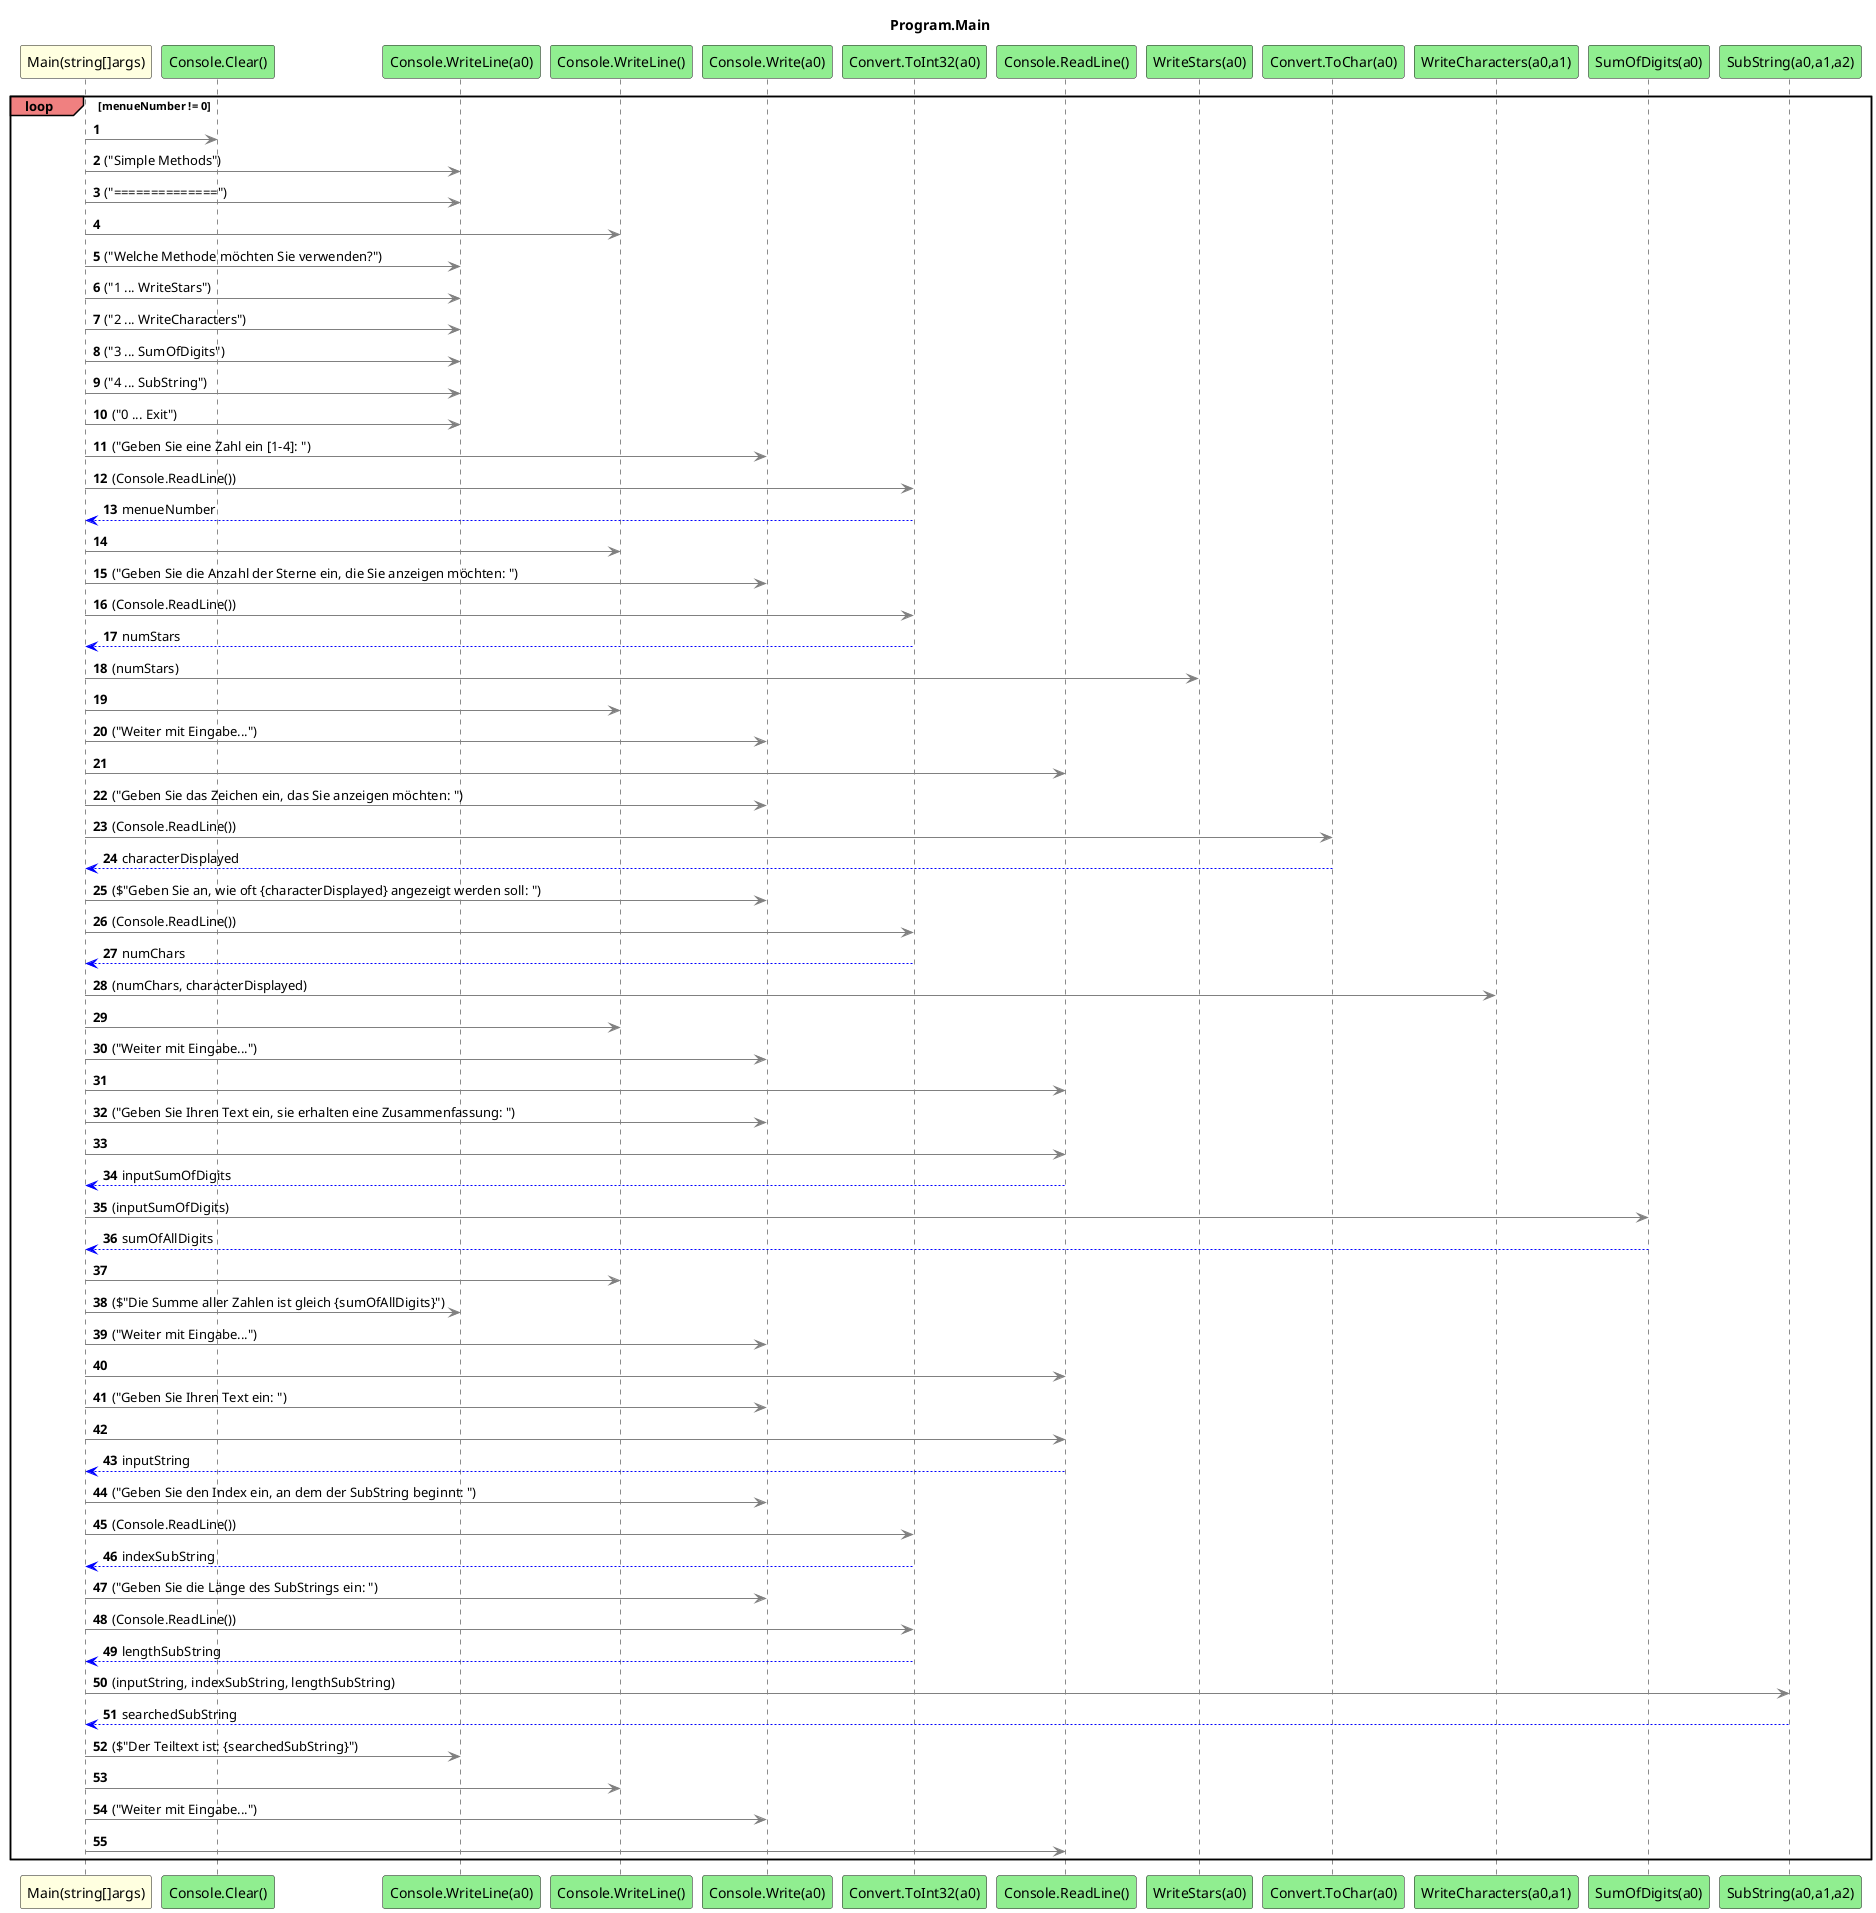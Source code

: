 @startuml Program.Main
title Program.Main
participant "Main(string[]args)" as Main_p0 #LightYellow
participant "Console.Clear()" as Console_Clear #LightGreen
participant "Console.WriteLine(a0)" as Console_WriteLine_a0 #LightGreen
participant "Console.WriteLine()" as Console_WriteLine #LightGreen
participant "Console.Write(a0)" as Console_Write_a0 #LightGreen
participant "Convert.ToInt32(a0)" as Convert_ToInt32_a0 #LightGreen
participant "Console.ReadLine()" as Console_ReadLine #LightGreen
participant "WriteStars(a0)" as WriteStars_a0 #LightGreen
participant "Convert.ToChar(a0)" as Convert_ToChar_a0 #LightGreen
participant "WriteCharacters(a0,a1)" as WriteCharacters_a0_a1 #LightGreen
participant "SumOfDigits(a0)" as SumOfDigits_a0 #LightGreen
participant "SubString(a0,a1,a2)" as SubString_a0_a1_a2 #LightGreen
autonumber
loop#LightCoral menueNumber != 0
    Main_p0 -[#grey]> Console_Clear
    Main_p0 -[#grey]> Console_WriteLine_a0 : ("Simple Methods")
    Main_p0 -[#grey]> Console_WriteLine_a0 : ("==============")
    Main_p0 -[#grey]> Console_WriteLine
    Main_p0 -[#grey]> Console_WriteLine_a0 : ("Welche Methode möchten Sie verwenden?")
    Main_p0 -[#grey]> Console_WriteLine_a0 : ("1 ... WriteStars")
    Main_p0 -[#grey]> Console_WriteLine_a0 : ("2 ... WriteCharacters")
    Main_p0 -[#grey]> Console_WriteLine_a0 : ("3 ... SumOfDigits")
    Main_p0 -[#grey]> Console_WriteLine_a0 : ("4 ... SubString")
    Main_p0 -[#grey]> Console_WriteLine_a0 : ("0 ... Exit")
    Main_p0 -[#grey]> Console_Write_a0 : ("Geben Sie eine Zahl ein [1-4]: ")
    Main_p0 -[#grey]> Convert_ToInt32_a0 : (Console.ReadLine())
    Convert_ToInt32_a0 -[#blue]-> Main_p0 : menueNumber
    Main_p0 -[#grey]> Console_WriteLine
    Main_p0 -[#grey]> Console_Write_a0 : ("Geben Sie die Anzahl der Sterne ein, die Sie anzeigen möchten: ")
    Main_p0 -[#grey]> Convert_ToInt32_a0 : (Console.ReadLine())
    Convert_ToInt32_a0 -[#blue]-> Main_p0 : numStars
    Main_p0 -[#grey]> WriteStars_a0 : (numStars)
    Main_p0 -[#grey]> Console_WriteLine
    Main_p0 -[#grey]> Console_Write_a0 : ("Weiter mit Eingabe...")
    Main_p0 -[#grey]> Console_ReadLine
    Main_p0 -[#grey]> Console_Write_a0 : ("Geben Sie das Zeichen ein, das Sie anzeigen möchten: ")
    Main_p0 -[#grey]> Convert_ToChar_a0 : (Console.ReadLine())
    Convert_ToChar_a0 -[#blue]-> Main_p0 : characterDisplayed
    Main_p0 -[#grey]> Console_Write_a0 : ($"Geben Sie an, wie oft {characterDisplayed} angezeigt werden soll: ")
    Main_p0 -[#grey]> Convert_ToInt32_a0 : (Console.ReadLine())
    Convert_ToInt32_a0 -[#blue]-> Main_p0 : numChars
    Main_p0 -[#grey]> WriteCharacters_a0_a1 : (numChars, characterDisplayed)
    Main_p0 -[#grey]> Console_WriteLine
    Main_p0 -[#grey]> Console_Write_a0 : ("Weiter mit Eingabe...")
    Main_p0 -[#grey]> Console_ReadLine
    Main_p0 -[#grey]> Console_Write_a0 : ("Geben Sie Ihren Text ein, sie erhalten eine Zusammenfassung: ")
    Main_p0 -[#grey]> Console_ReadLine
    Console_ReadLine -[#blue]-> Main_p0 : inputSumOfDigits
    Main_p0 -[#grey]> SumOfDigits_a0 : (inputSumOfDigits)
    SumOfDigits_a0 -[#blue]-> Main_p0 : sumOfAllDigits
    Main_p0 -[#grey]> Console_WriteLine
    Main_p0 -[#grey]> Console_WriteLine_a0 : ($"Die Summe aller Zahlen ist gleich {sumOfAllDigits}")
    Main_p0 -[#grey]> Console_Write_a0 : ("Weiter mit Eingabe...")
    Main_p0 -[#grey]> Console_ReadLine
    Main_p0 -[#grey]> Console_Write_a0 : ("Geben Sie Ihren Text ein: ")
    Main_p0 -[#grey]> Console_ReadLine
    Console_ReadLine -[#blue]-> Main_p0 : inputString
    Main_p0 -[#grey]> Console_Write_a0 : ("Geben Sie den Index ein, an dem der SubString beginnt: ")
    Main_p0 -[#grey]> Convert_ToInt32_a0 : (Console.ReadLine())
    Convert_ToInt32_a0 -[#blue]-> Main_p0 : indexSubString
    Main_p0 -[#grey]> Console_Write_a0 : ("Geben Sie die Länge des SubStrings ein: ")
    Main_p0 -[#grey]> Convert_ToInt32_a0 : (Console.ReadLine())
    Convert_ToInt32_a0 -[#blue]-> Main_p0 : lengthSubString
    Main_p0 -[#grey]> SubString_a0_a1_a2 : (inputString, indexSubString, lengthSubString)
    SubString_a0_a1_a2 -[#blue]-> Main_p0 : searchedSubString
    Main_p0 -[#grey]> Console_WriteLine_a0 : ($"Der Teiltext ist: {searchedSubString}")
    Main_p0 -[#grey]> Console_WriteLine
    Main_p0 -[#grey]> Console_Write_a0 : ("Weiter mit Eingabe...")
    Main_p0 -[#grey]> Console_ReadLine
end
@enduml
